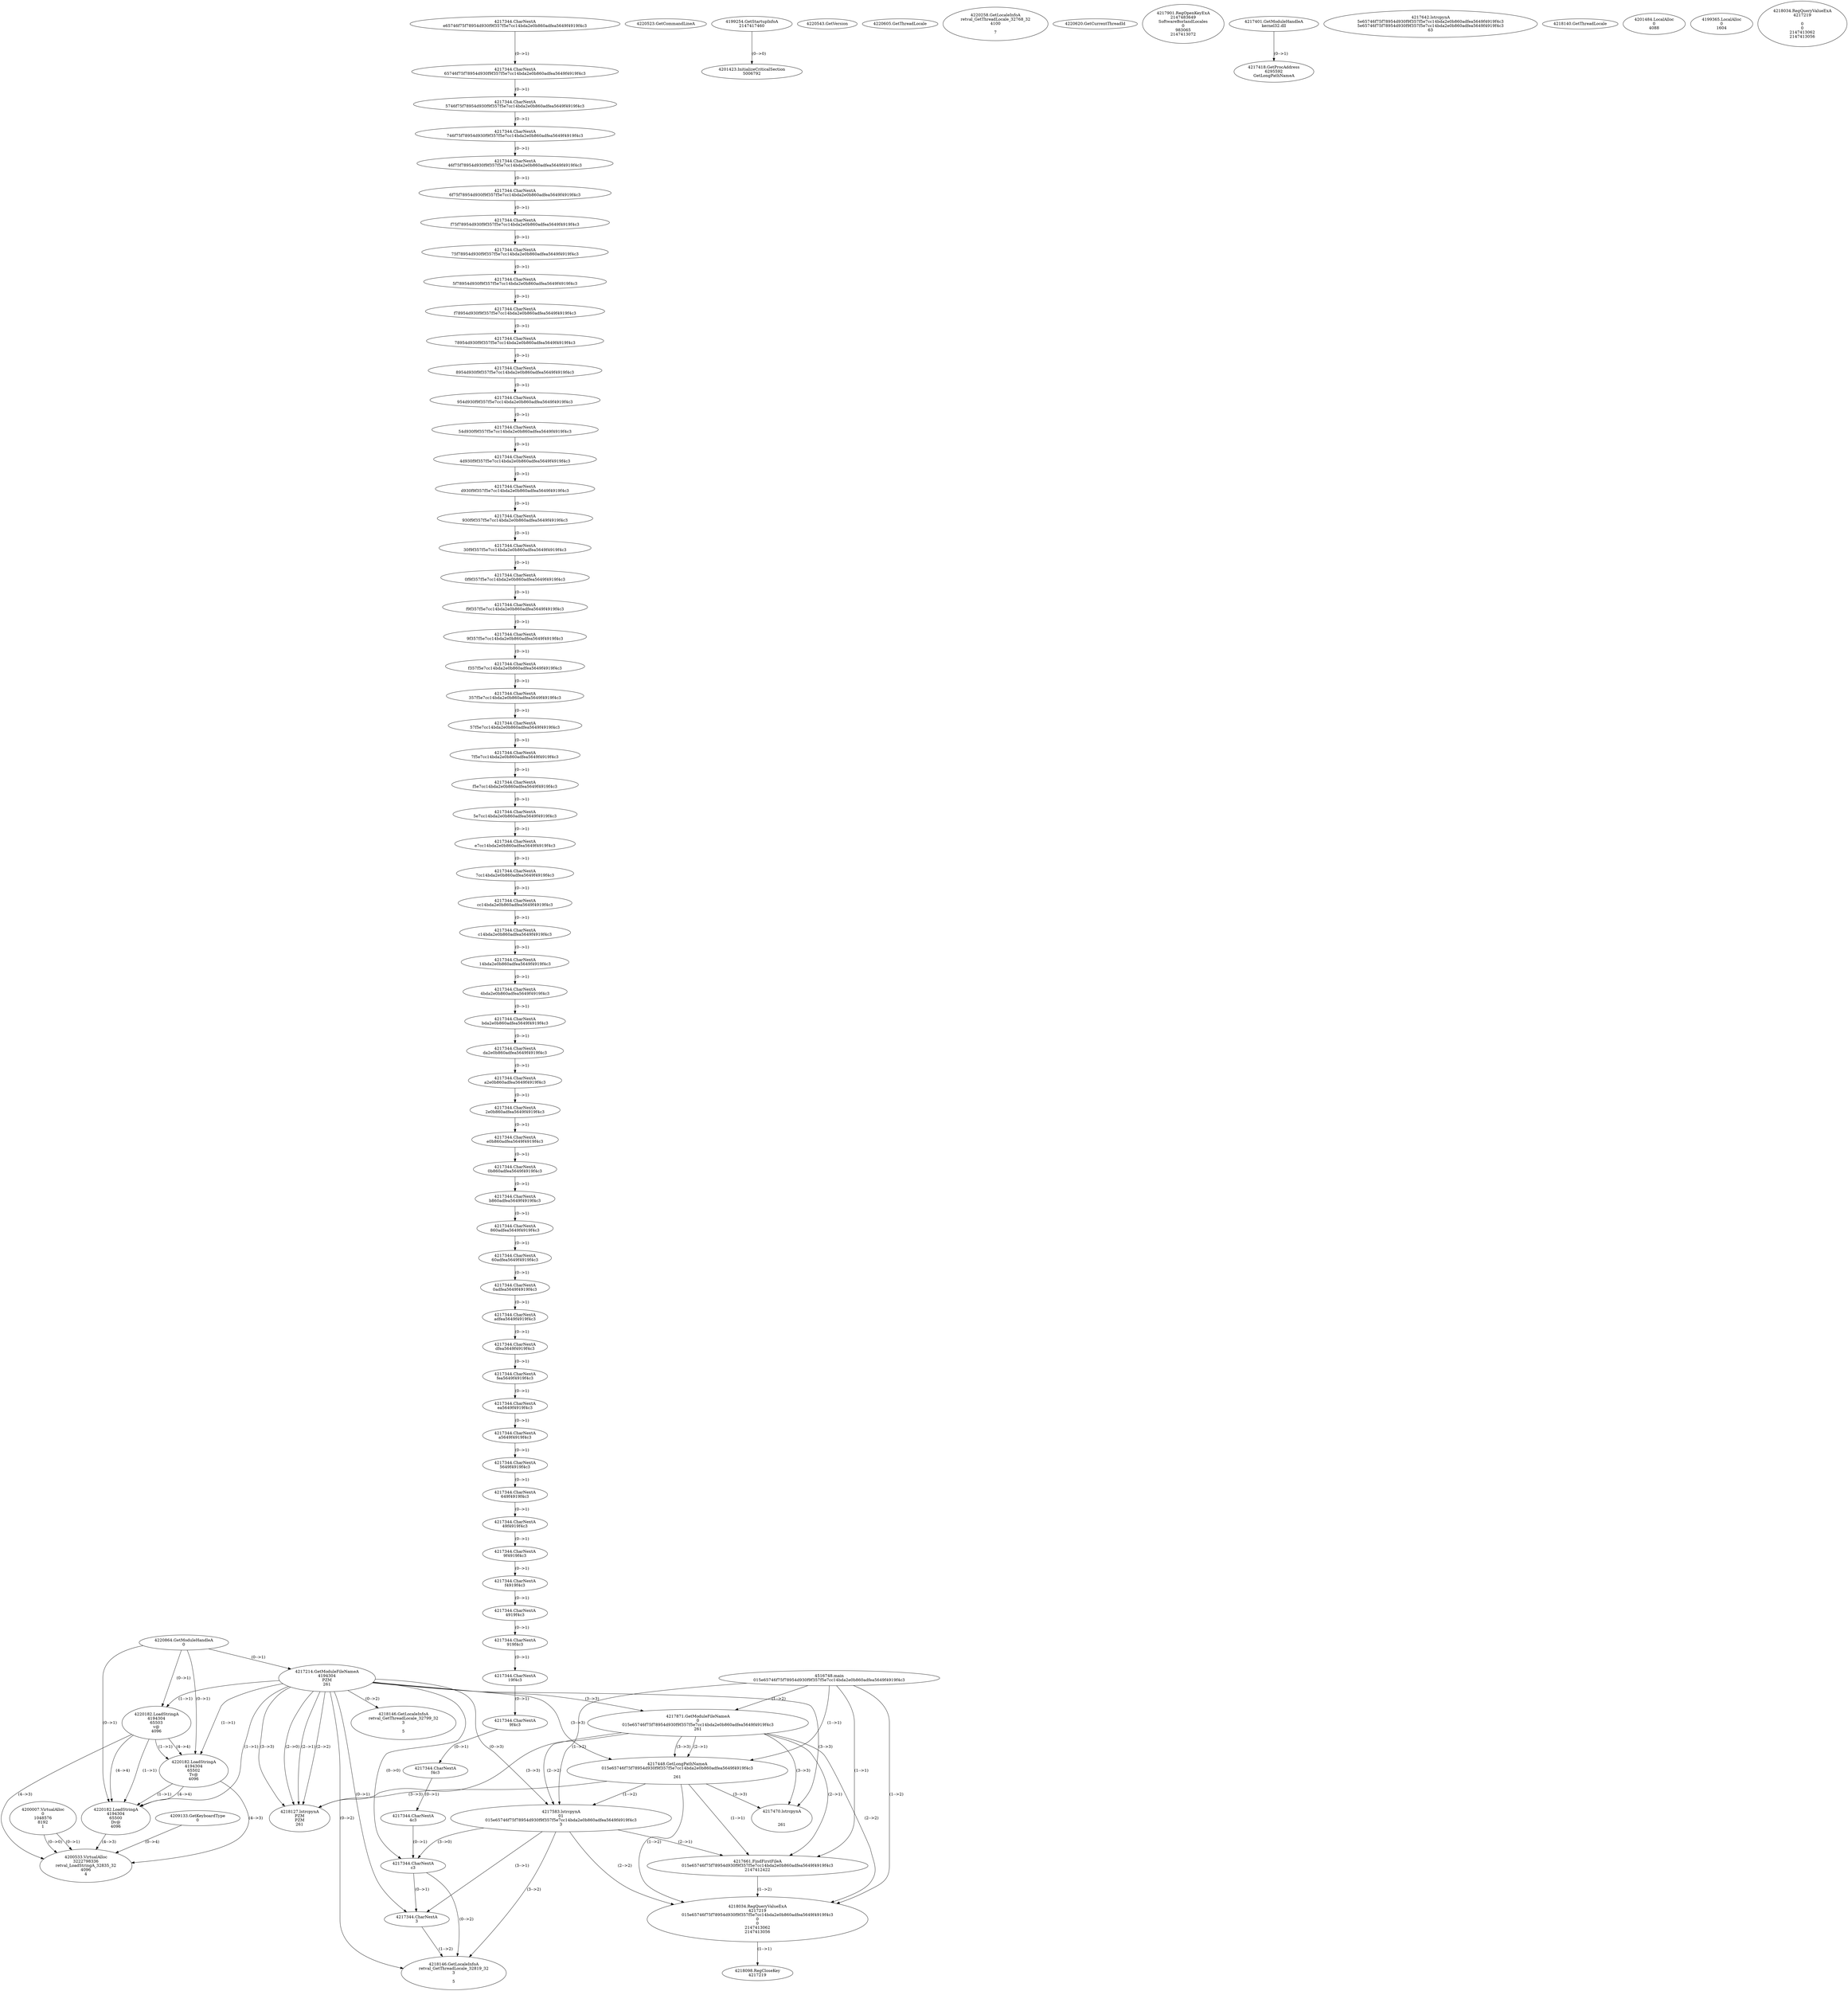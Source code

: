 // Global SCDG with merge call
digraph {
	0 [label="4516748.main
015e65746f75f78954d930f9f357f5e7cc14bda2e0b860adfea5649f4919f4c3"]
	1 [label="4220864.GetModuleHandleA
0"]
	2 [label="4209133.GetKeyboardType
0"]
	3 [label="4220523.GetCommandLineA
"]
	4 [label="4199254.GetStartupInfoA
2147417460"]
	5 [label="4220543.GetVersion
"]
	6 [label="4220605.GetThreadLocale
"]
	7 [label="4220258.GetLocaleInfoA
retval_GetThreadLocale_32768_32
4100

7"]
	8 [label="4220620.GetCurrentThreadId
"]
	9 [label="4217214.GetModuleFileNameA
4194304
PZM
261"]
	1 -> 9 [label="(0-->1)"]
	10 [label="4217871.GetModuleFileNameA
0
015e65746f75f78954d930f9f357f5e7cc14bda2e0b860adfea5649f4919f4c3
261"]
	0 -> 10 [label="(1-->2)"]
	9 -> 10 [label="(3-->3)"]
	11 [label="4217901.RegOpenKeyExA
2147483649
Software\Borland\Locales
0
983065
2147413072"]
	12 [label="4217401.GetModuleHandleA
kernel32.dll"]
	13 [label="4217418.GetProcAddress
6295592
GetLongPathNameA"]
	12 -> 13 [label="(0-->1)"]
	14 [label="4217448.GetLongPathNameA
015e65746f75f78954d930f9f357f5e7cc14bda2e0b860adfea5649f4919f4c3

261"]
	0 -> 14 [label="(1-->1)"]
	10 -> 14 [label="(2-->1)"]
	9 -> 14 [label="(3-->3)"]
	10 -> 14 [label="(3-->3)"]
	15 [label="4217583.lstrcpynA
01
015e65746f75f78954d930f9f357f5e7cc14bda2e0b860adfea5649f4919f4c3
3"]
	0 -> 15 [label="(1-->2)"]
	10 -> 15 [label="(2-->2)"]
	14 -> 15 [label="(1-->2)"]
	9 -> 15 [label="(0-->3)"]
	16 [label="4217344.CharNextA
e65746f75f78954d930f9f357f5e7cc14bda2e0b860adfea5649f4919f4c3"]
	17 [label="4217344.CharNextA
65746f75f78954d930f9f357f5e7cc14bda2e0b860adfea5649f4919f4c3"]
	16 -> 17 [label="(0-->1)"]
	18 [label="4217344.CharNextA
5746f75f78954d930f9f357f5e7cc14bda2e0b860adfea5649f4919f4c3"]
	17 -> 18 [label="(0-->1)"]
	19 [label="4217344.CharNextA
746f75f78954d930f9f357f5e7cc14bda2e0b860adfea5649f4919f4c3"]
	18 -> 19 [label="(0-->1)"]
	20 [label="4217344.CharNextA
46f75f78954d930f9f357f5e7cc14bda2e0b860adfea5649f4919f4c3"]
	19 -> 20 [label="(0-->1)"]
	21 [label="4217344.CharNextA
6f75f78954d930f9f357f5e7cc14bda2e0b860adfea5649f4919f4c3"]
	20 -> 21 [label="(0-->1)"]
	22 [label="4217344.CharNextA
f75f78954d930f9f357f5e7cc14bda2e0b860adfea5649f4919f4c3"]
	21 -> 22 [label="(0-->1)"]
	23 [label="4217344.CharNextA
75f78954d930f9f357f5e7cc14bda2e0b860adfea5649f4919f4c3"]
	22 -> 23 [label="(0-->1)"]
	24 [label="4217344.CharNextA
5f78954d930f9f357f5e7cc14bda2e0b860adfea5649f4919f4c3"]
	23 -> 24 [label="(0-->1)"]
	25 [label="4217344.CharNextA
f78954d930f9f357f5e7cc14bda2e0b860adfea5649f4919f4c3"]
	24 -> 25 [label="(0-->1)"]
	26 [label="4217344.CharNextA
78954d930f9f357f5e7cc14bda2e0b860adfea5649f4919f4c3"]
	25 -> 26 [label="(0-->1)"]
	27 [label="4217344.CharNextA
8954d930f9f357f5e7cc14bda2e0b860adfea5649f4919f4c3"]
	26 -> 27 [label="(0-->1)"]
	28 [label="4217344.CharNextA
954d930f9f357f5e7cc14bda2e0b860adfea5649f4919f4c3"]
	27 -> 28 [label="(0-->1)"]
	29 [label="4217344.CharNextA
54d930f9f357f5e7cc14bda2e0b860adfea5649f4919f4c3"]
	28 -> 29 [label="(0-->1)"]
	30 [label="4217344.CharNextA
4d930f9f357f5e7cc14bda2e0b860adfea5649f4919f4c3"]
	29 -> 30 [label="(0-->1)"]
	31 [label="4217344.CharNextA
d930f9f357f5e7cc14bda2e0b860adfea5649f4919f4c3"]
	30 -> 31 [label="(0-->1)"]
	32 [label="4217344.CharNextA
930f9f357f5e7cc14bda2e0b860adfea5649f4919f4c3"]
	31 -> 32 [label="(0-->1)"]
	33 [label="4217344.CharNextA
30f9f357f5e7cc14bda2e0b860adfea5649f4919f4c3"]
	32 -> 33 [label="(0-->1)"]
	34 [label="4217344.CharNextA
0f9f357f5e7cc14bda2e0b860adfea5649f4919f4c3"]
	33 -> 34 [label="(0-->1)"]
	35 [label="4217344.CharNextA
f9f357f5e7cc14bda2e0b860adfea5649f4919f4c3"]
	34 -> 35 [label="(0-->1)"]
	36 [label="4217344.CharNextA
9f357f5e7cc14bda2e0b860adfea5649f4919f4c3"]
	35 -> 36 [label="(0-->1)"]
	37 [label="4217344.CharNextA
f357f5e7cc14bda2e0b860adfea5649f4919f4c3"]
	36 -> 37 [label="(0-->1)"]
	38 [label="4217344.CharNextA
357f5e7cc14bda2e0b860adfea5649f4919f4c3"]
	37 -> 38 [label="(0-->1)"]
	39 [label="4217344.CharNextA
57f5e7cc14bda2e0b860adfea5649f4919f4c3"]
	38 -> 39 [label="(0-->1)"]
	40 [label="4217344.CharNextA
7f5e7cc14bda2e0b860adfea5649f4919f4c3"]
	39 -> 40 [label="(0-->1)"]
	41 [label="4217344.CharNextA
f5e7cc14bda2e0b860adfea5649f4919f4c3"]
	40 -> 41 [label="(0-->1)"]
	42 [label="4217344.CharNextA
5e7cc14bda2e0b860adfea5649f4919f4c3"]
	41 -> 42 [label="(0-->1)"]
	43 [label="4217344.CharNextA
e7cc14bda2e0b860adfea5649f4919f4c3"]
	42 -> 43 [label="(0-->1)"]
	44 [label="4217344.CharNextA
7cc14bda2e0b860adfea5649f4919f4c3"]
	43 -> 44 [label="(0-->1)"]
	45 [label="4217344.CharNextA
cc14bda2e0b860adfea5649f4919f4c3"]
	44 -> 45 [label="(0-->1)"]
	46 [label="4217344.CharNextA
c14bda2e0b860adfea5649f4919f4c3"]
	45 -> 46 [label="(0-->1)"]
	47 [label="4217344.CharNextA
14bda2e0b860adfea5649f4919f4c3"]
	46 -> 47 [label="(0-->1)"]
	48 [label="4217344.CharNextA
4bda2e0b860adfea5649f4919f4c3"]
	47 -> 48 [label="(0-->1)"]
	49 [label="4217344.CharNextA
bda2e0b860adfea5649f4919f4c3"]
	48 -> 49 [label="(0-->1)"]
	50 [label="4217344.CharNextA
da2e0b860adfea5649f4919f4c3"]
	49 -> 50 [label="(0-->1)"]
	51 [label="4217344.CharNextA
a2e0b860adfea5649f4919f4c3"]
	50 -> 51 [label="(0-->1)"]
	52 [label="4217344.CharNextA
2e0b860adfea5649f4919f4c3"]
	51 -> 52 [label="(0-->1)"]
	53 [label="4217344.CharNextA
e0b860adfea5649f4919f4c3"]
	52 -> 53 [label="(0-->1)"]
	54 [label="4217344.CharNextA
0b860adfea5649f4919f4c3"]
	53 -> 54 [label="(0-->1)"]
	55 [label="4217344.CharNextA
b860adfea5649f4919f4c3"]
	54 -> 55 [label="(0-->1)"]
	56 [label="4217344.CharNextA
860adfea5649f4919f4c3"]
	55 -> 56 [label="(0-->1)"]
	57 [label="4217344.CharNextA
60adfea5649f4919f4c3"]
	56 -> 57 [label="(0-->1)"]
	58 [label="4217344.CharNextA
0adfea5649f4919f4c3"]
	57 -> 58 [label="(0-->1)"]
	59 [label="4217344.CharNextA
adfea5649f4919f4c3"]
	58 -> 59 [label="(0-->1)"]
	60 [label="4217344.CharNextA
dfea5649f4919f4c3"]
	59 -> 60 [label="(0-->1)"]
	61 [label="4217344.CharNextA
fea5649f4919f4c3"]
	60 -> 61 [label="(0-->1)"]
	62 [label="4217344.CharNextA
ea5649f4919f4c3"]
	61 -> 62 [label="(0-->1)"]
	63 [label="4217344.CharNextA
a5649f4919f4c3"]
	62 -> 63 [label="(0-->1)"]
	64 [label="4217344.CharNextA
5649f4919f4c3"]
	63 -> 64 [label="(0-->1)"]
	65 [label="4217344.CharNextA
649f4919f4c3"]
	64 -> 65 [label="(0-->1)"]
	66 [label="4217344.CharNextA
49f4919f4c3"]
	65 -> 66 [label="(0-->1)"]
	67 [label="4217344.CharNextA
9f4919f4c3"]
	66 -> 67 [label="(0-->1)"]
	68 [label="4217344.CharNextA
f4919f4c3"]
	67 -> 68 [label="(0-->1)"]
	69 [label="4217344.CharNextA
4919f4c3"]
	68 -> 69 [label="(0-->1)"]
	70 [label="4217344.CharNextA
919f4c3"]
	69 -> 70 [label="(0-->1)"]
	71 [label="4217344.CharNextA
19f4c3"]
	70 -> 71 [label="(0-->1)"]
	72 [label="4217344.CharNextA
9f4c3"]
	71 -> 72 [label="(0-->1)"]
	73 [label="4217344.CharNextA
f4c3"]
	72 -> 73 [label="(0-->1)"]
	74 [label="4217344.CharNextA
4c3"]
	73 -> 74 [label="(0-->1)"]
	75 [label="4217344.CharNextA
c3"]
	74 -> 75 [label="(0-->1)"]
	9 -> 75 [label="(0-->0)"]
	15 -> 75 [label="(3-->0)"]
	76 [label="4217344.CharNextA
3"]
	9 -> 76 [label="(0-->1)"]
	15 -> 76 [label="(3-->1)"]
	75 -> 76 [label="(0-->1)"]
	77 [label="4217642.lstrcpynA
5e65746f75f78954d930f9f357f5e7cc14bda2e0b860adfea5649f4919f4c3
5e65746f75f78954d930f9f357f5e7cc14bda2e0b860adfea5649f4919f4c3
63"]
	78 [label="4217661.FindFirstFileA
015e65746f75f78954d930f9f357f5e7cc14bda2e0b860adfea5649f4919f4c3
2147412422"]
	0 -> 78 [label="(1-->1)"]
	10 -> 78 [label="(2-->1)"]
	14 -> 78 [label="(1-->1)"]
	15 -> 78 [label="(2-->1)"]
	79 [label="4218034.RegQueryValueExA
4217219
015e65746f75f78954d930f9f357f5e7cc14bda2e0b860adfea5649f4919f4c3
0
0
2147413062
2147413056"]
	0 -> 79 [label="(1-->2)"]
	10 -> 79 [label="(2-->2)"]
	14 -> 79 [label="(1-->2)"]
	15 -> 79 [label="(2-->2)"]
	78 -> 79 [label="(1-->2)"]
	80 [label="4218098.RegCloseKey
4217219"]
	79 -> 80 [label="(1-->1)"]
	81 [label="4218127.lstrcpynA
PZM
PZM
261"]
	9 -> 81 [label="(2-->1)"]
	9 -> 81 [label="(2-->2)"]
	9 -> 81 [label="(3-->3)"]
	10 -> 81 [label="(3-->3)"]
	14 -> 81 [label="(3-->3)"]
	9 -> 81 [label="(2-->0)"]
	82 [label="4218140.GetThreadLocale
"]
	83 [label="4218146.GetLocaleInfoA
retval_GetThreadLocale_32819_32
3

5"]
	9 -> 83 [label="(0-->2)"]
	15 -> 83 [label="(3-->2)"]
	75 -> 83 [label="(0-->2)"]
	76 -> 83 [label="(1-->2)"]
	84 [label="4220182.LoadStringA
4194304
65503
\v@
4096"]
	1 -> 84 [label="(0-->1)"]
	9 -> 84 [label="(1-->1)"]
	85 [label="4220182.LoadStringA
4194304
65502
Tv@
4096"]
	1 -> 85 [label="(0-->1)"]
	9 -> 85 [label="(1-->1)"]
	84 -> 85 [label="(1-->1)"]
	84 -> 85 [label="(4-->4)"]
	86 [label="4220182.LoadStringA
4194304
65500
Dv@
4096"]
	1 -> 86 [label="(0-->1)"]
	9 -> 86 [label="(1-->1)"]
	84 -> 86 [label="(1-->1)"]
	85 -> 86 [label="(1-->1)"]
	84 -> 86 [label="(4-->4)"]
	85 -> 86 [label="(4-->4)"]
	87 [label="4201423.InitializeCriticalSection
5006792"]
	4 -> 87 [label="(0-->0)"]
	88 [label="4201484.LocalAlloc
0
4088"]
	89 [label="4200007.VirtualAlloc
0
1048576
8192
1"]
	90 [label="4199365.LocalAlloc
0
1604"]
	91 [label="4200533.VirtualAlloc
3222798336
retval_LoadStringA_32835_32
4096
4"]
	89 -> 91 [label="(0-->1)"]
	84 -> 91 [label="(4-->3)"]
	85 -> 91 [label="(4-->3)"]
	86 -> 91 [label="(4-->3)"]
	2 -> 91 [label="(0-->4)"]
	89 -> 91 [label="(0-->0)"]
	92 [label="4217470.lstrcpynA


261"]
	9 -> 92 [label="(3-->3)"]
	10 -> 92 [label="(3-->3)"]
	14 -> 92 [label="(3-->3)"]
	93 [label="4218034.RegQueryValueExA
4217219

0
0
2147413062
2147413056"]
	94 [label="4218146.GetLocaleInfoA
retval_GetThreadLocale_32799_32
3

5"]
	9 -> 94 [label="(0-->2)"]
}
